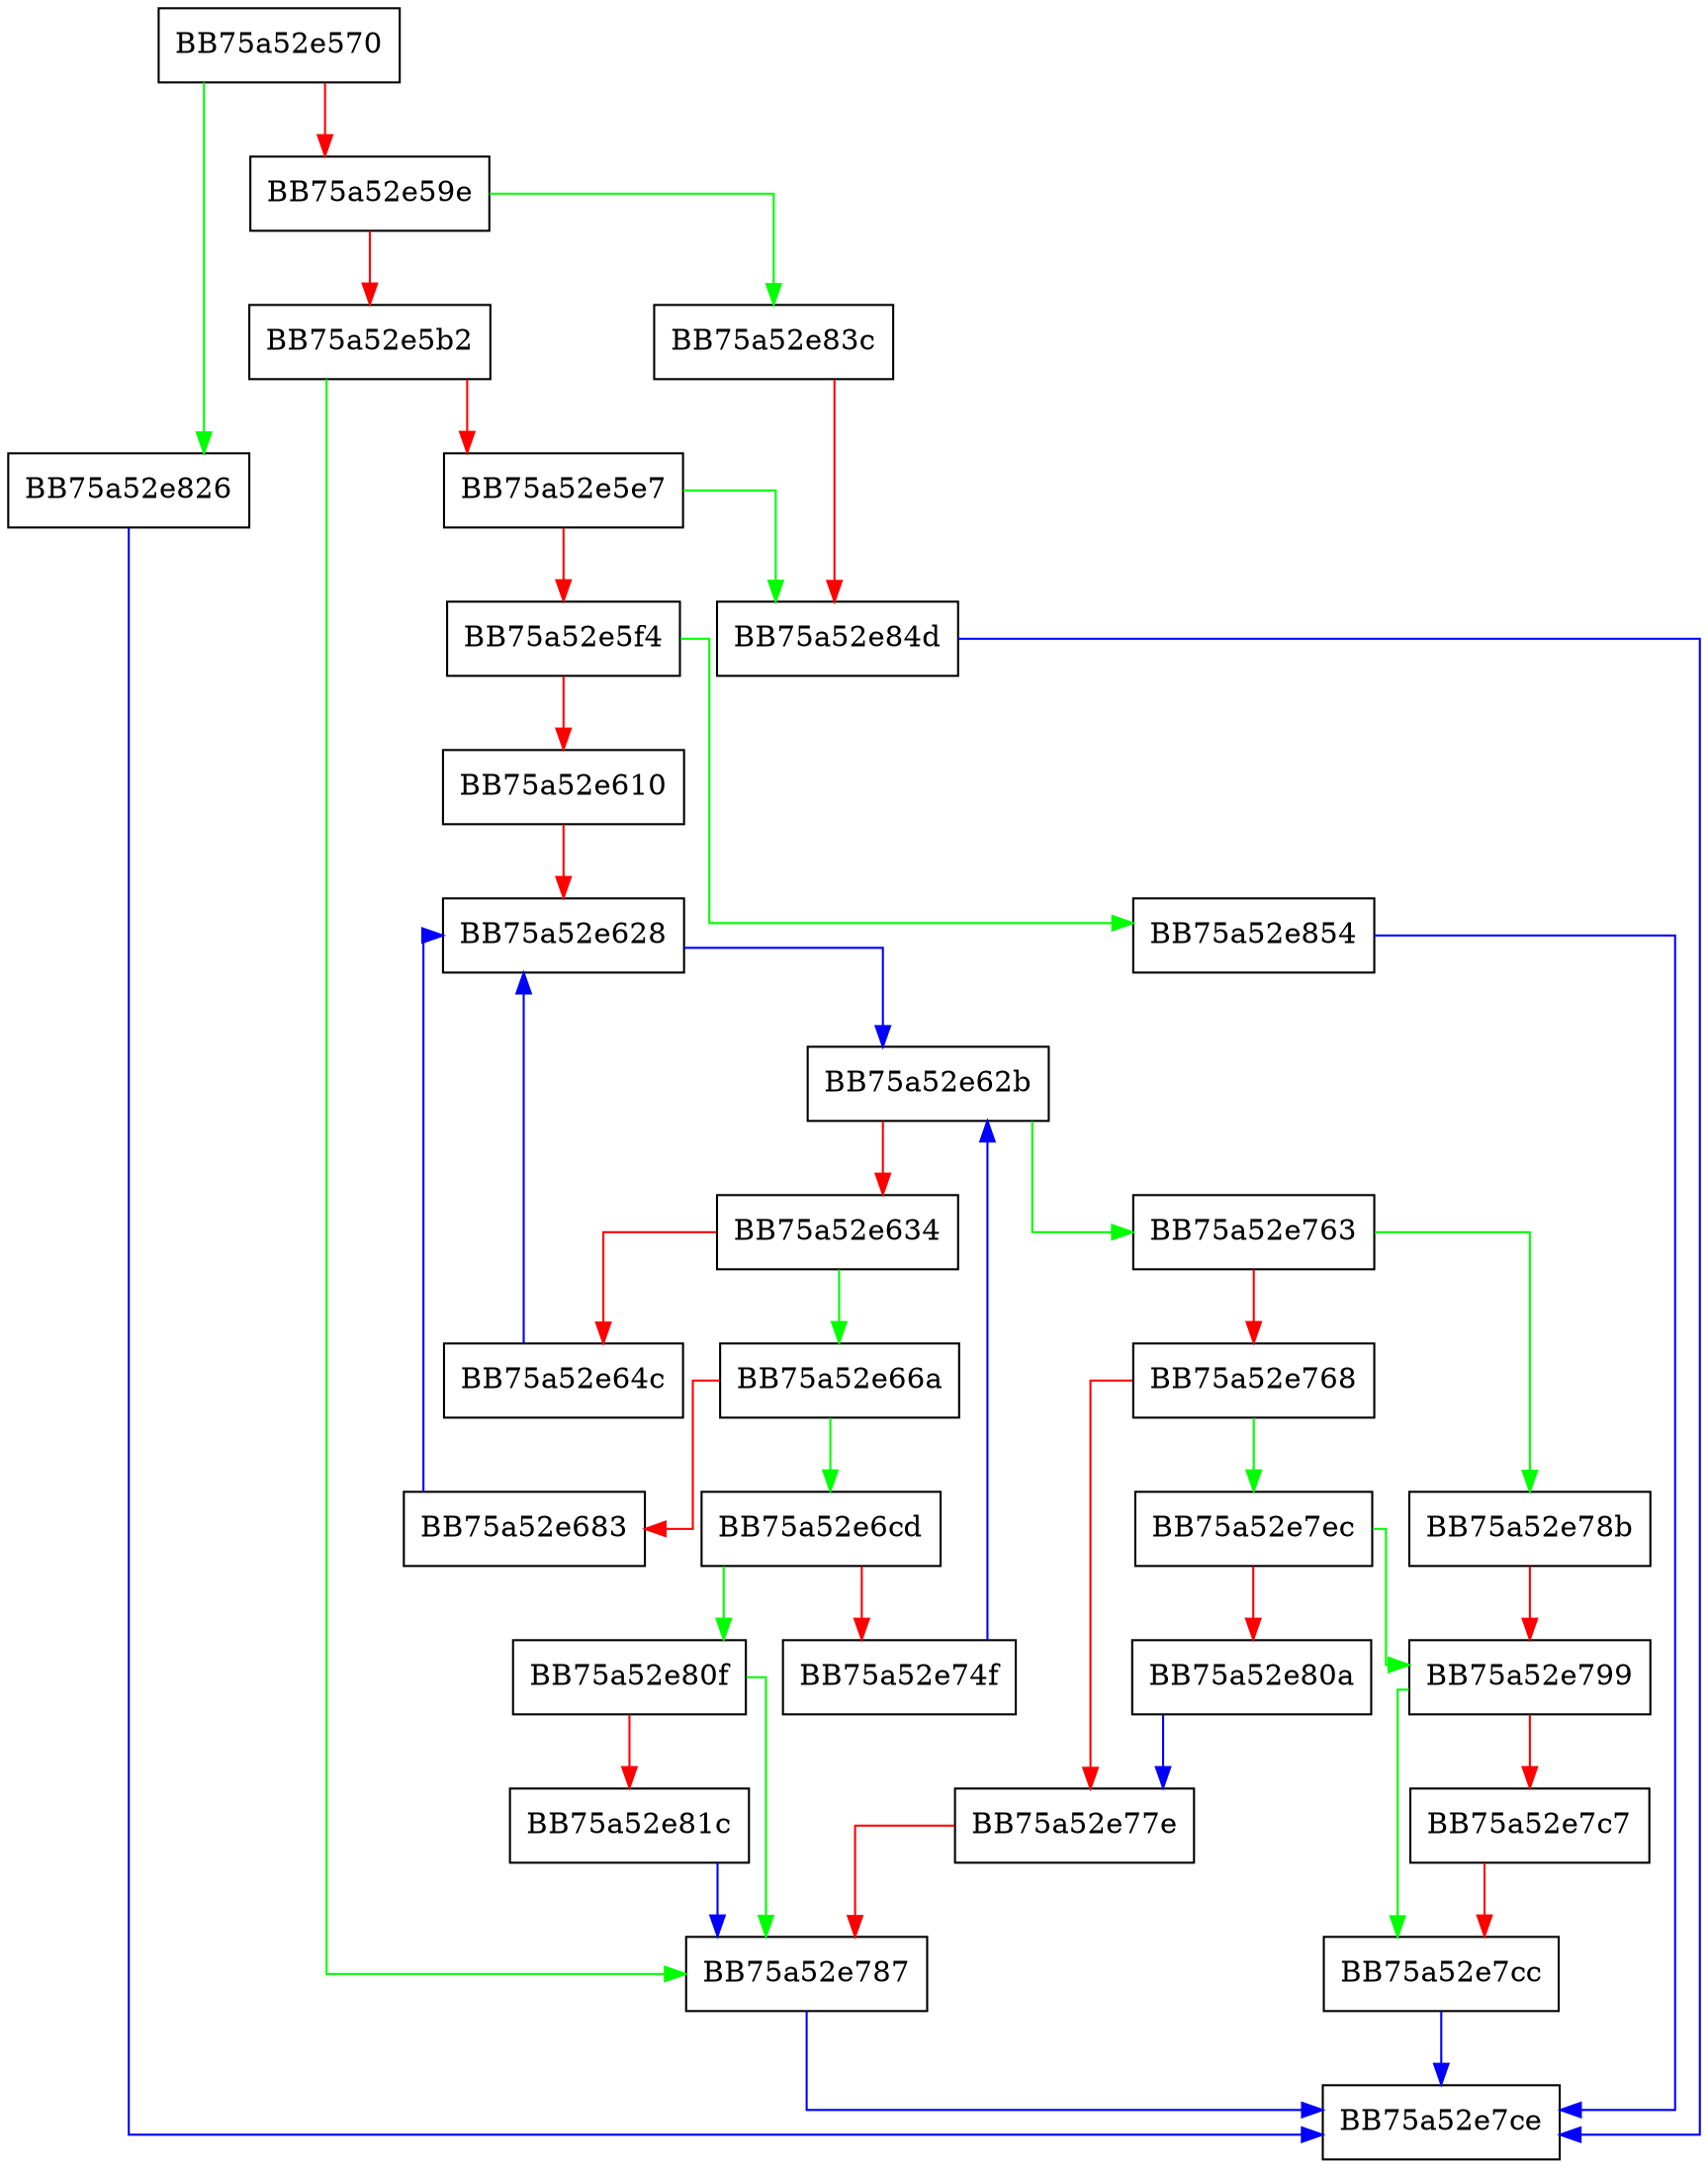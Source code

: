 digraph unescape {
  node [shape="box"];
  graph [splines=ortho];
  BB75a52e570 -> BB75a52e826 [color="green"];
  BB75a52e570 -> BB75a52e59e [color="red"];
  BB75a52e59e -> BB75a52e83c [color="green"];
  BB75a52e59e -> BB75a52e5b2 [color="red"];
  BB75a52e5b2 -> BB75a52e787 [color="green"];
  BB75a52e5b2 -> BB75a52e5e7 [color="red"];
  BB75a52e5e7 -> BB75a52e84d [color="green"];
  BB75a52e5e7 -> BB75a52e5f4 [color="red"];
  BB75a52e5f4 -> BB75a52e854 [color="green"];
  BB75a52e5f4 -> BB75a52e610 [color="red"];
  BB75a52e610 -> BB75a52e628 [color="red"];
  BB75a52e628 -> BB75a52e62b [color="blue"];
  BB75a52e62b -> BB75a52e763 [color="green"];
  BB75a52e62b -> BB75a52e634 [color="red"];
  BB75a52e634 -> BB75a52e66a [color="green"];
  BB75a52e634 -> BB75a52e64c [color="red"];
  BB75a52e64c -> BB75a52e628 [color="blue"];
  BB75a52e66a -> BB75a52e6cd [color="green"];
  BB75a52e66a -> BB75a52e683 [color="red"];
  BB75a52e683 -> BB75a52e628 [color="blue"];
  BB75a52e6cd -> BB75a52e80f [color="green"];
  BB75a52e6cd -> BB75a52e74f [color="red"];
  BB75a52e74f -> BB75a52e62b [color="blue"];
  BB75a52e763 -> BB75a52e78b [color="green"];
  BB75a52e763 -> BB75a52e768 [color="red"];
  BB75a52e768 -> BB75a52e7ec [color="green"];
  BB75a52e768 -> BB75a52e77e [color="red"];
  BB75a52e77e -> BB75a52e787 [color="red"];
  BB75a52e787 -> BB75a52e7ce [color="blue"];
  BB75a52e78b -> BB75a52e799 [color="red"];
  BB75a52e799 -> BB75a52e7cc [color="green"];
  BB75a52e799 -> BB75a52e7c7 [color="red"];
  BB75a52e7c7 -> BB75a52e7cc [color="red"];
  BB75a52e7cc -> BB75a52e7ce [color="blue"];
  BB75a52e7ec -> BB75a52e799 [color="green"];
  BB75a52e7ec -> BB75a52e80a [color="red"];
  BB75a52e80a -> BB75a52e77e [color="blue"];
  BB75a52e80f -> BB75a52e787 [color="green"];
  BB75a52e80f -> BB75a52e81c [color="red"];
  BB75a52e81c -> BB75a52e787 [color="blue"];
  BB75a52e826 -> BB75a52e7ce [color="blue"];
  BB75a52e83c -> BB75a52e84d [color="red"];
  BB75a52e84d -> BB75a52e7ce [color="blue"];
  BB75a52e854 -> BB75a52e7ce [color="blue"];
}